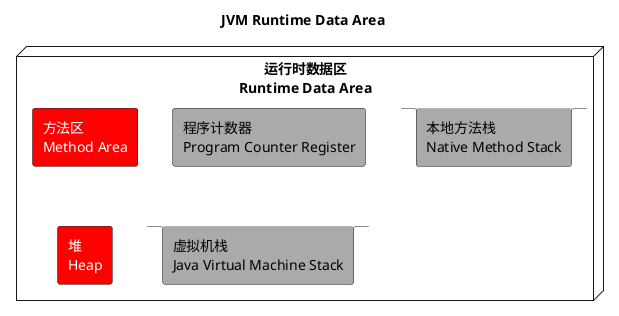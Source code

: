 @startuml


title JVM Runtime Data Area

node "运行时数据区\nRuntime Data Area" as RuntimeDataArea {
    rectangle "方法区\nMethod Area" as MethodArea #red;text:white
    rectangle "程序计数器\nProgram Counter Register" as PC #aaaaaa;text:black
    stack "本地方法栈\nNative Method Stack" as NativeMethodStack #aaaaaa;text:black
    rectangle "堆\nHeap" as Heap #red;text:white
    stack "虚拟机栈\nJava Virtual Machine Stack" as Stack #aaaaaa;text:black
}

@enduml